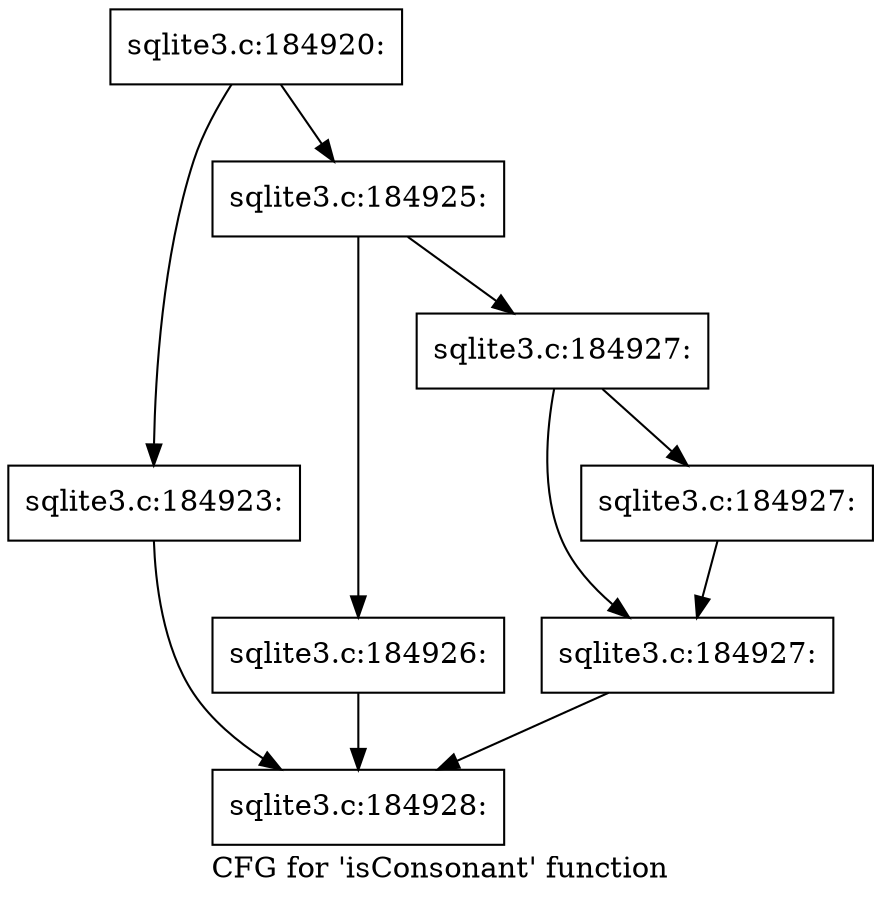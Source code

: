 digraph "CFG for 'isConsonant' function" {
	label="CFG for 'isConsonant' function";

	Node0x55c0facb6580 [shape=record,label="{sqlite3.c:184920:}"];
	Node0x55c0facb6580 -> Node0x55c0facb9320;
	Node0x55c0facb6580 -> Node0x55c0facb9370;
	Node0x55c0facb9320 [shape=record,label="{sqlite3.c:184923:}"];
	Node0x55c0facb9320 -> Node0x55c0facb6900;
	Node0x55c0facb9370 [shape=record,label="{sqlite3.c:184925:}"];
	Node0x55c0facb9370 -> Node0x55c0facb9e00;
	Node0x55c0facb9370 -> Node0x55c0facb9e50;
	Node0x55c0facb9e00 [shape=record,label="{sqlite3.c:184926:}"];
	Node0x55c0facb9e00 -> Node0x55c0facb6900;
	Node0x55c0facb9e50 [shape=record,label="{sqlite3.c:184927:}"];
	Node0x55c0facb9e50 -> Node0x55c0facba340;
	Node0x55c0facb9e50 -> Node0x55c0facba390;
	Node0x55c0facba390 [shape=record,label="{sqlite3.c:184927:}"];
	Node0x55c0facba390 -> Node0x55c0facba340;
	Node0x55c0facba340 [shape=record,label="{sqlite3.c:184927:}"];
	Node0x55c0facba340 -> Node0x55c0facb6900;
	Node0x55c0facb6900 [shape=record,label="{sqlite3.c:184928:}"];
}
